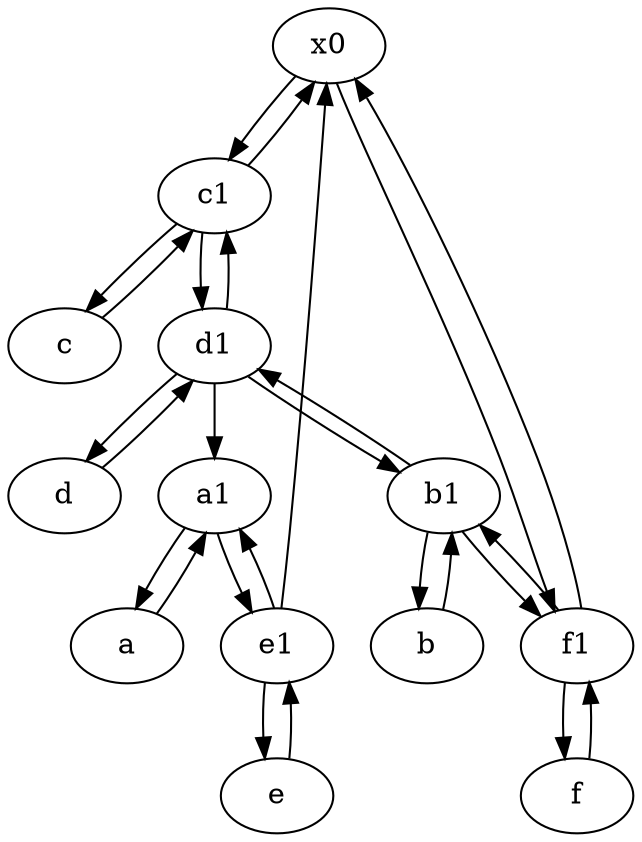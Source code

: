 digraph  {
	x0;
	c1 [pos="30,15!"];
	d [pos="20,30!"];
	b [pos="50,20!"];
	c [pos="20,10!"];
	d1 [pos="25,30!"];
	a1 [pos="40,15!"];
	a [pos="40,10!"];
	f1;
	b1 [pos="45,20!"];
	f [pos="15,45!"];
	e [pos="30,50!"];
	e1 [pos="25,45!"];
	d1 -> b1;
	b -> b1;
	a1 -> a;
	f -> f1;
	c1 -> d1;
	d1 -> a1;
	b1 -> b;
	e1 -> x0;
	a1 -> e1;
	e1 -> e;
	c1 -> c;
	c1 -> x0;
	x0 -> f1;
	a -> a1;
	f1 -> f;
	x0 -> c1;
	b1 -> f1;
	f1 -> b1;
	d1 -> c1;
	d1 -> d;
	e1 -> a1;
	d -> d1;
	b1 -> d1;
	f1 -> x0;
	e -> e1;
	c -> c1;

	}
